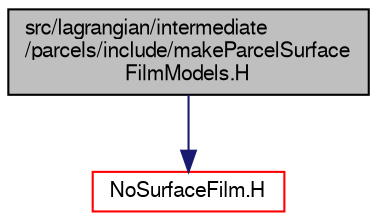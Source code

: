 digraph "src/lagrangian/intermediate/parcels/include/makeParcelSurfaceFilmModels.H"
{
  bgcolor="transparent";
  edge [fontname="FreeSans",fontsize="10",labelfontname="FreeSans",labelfontsize="10"];
  node [fontname="FreeSans",fontsize="10",shape=record];
  Node1 [label="src/lagrangian/intermediate\l/parcels/include/makeParcelSurface\lFilmModels.H",height=0.2,width=0.4,color="black", fillcolor="grey75", style="filled" fontcolor="black"];
  Node1 -> Node2 [color="midnightblue",fontsize="10",style="solid",fontname="FreeSans"];
  Node2 [label="NoSurfaceFilm.H",height=0.2,width=0.4,color="red",URL="$a06289.html"];
}
